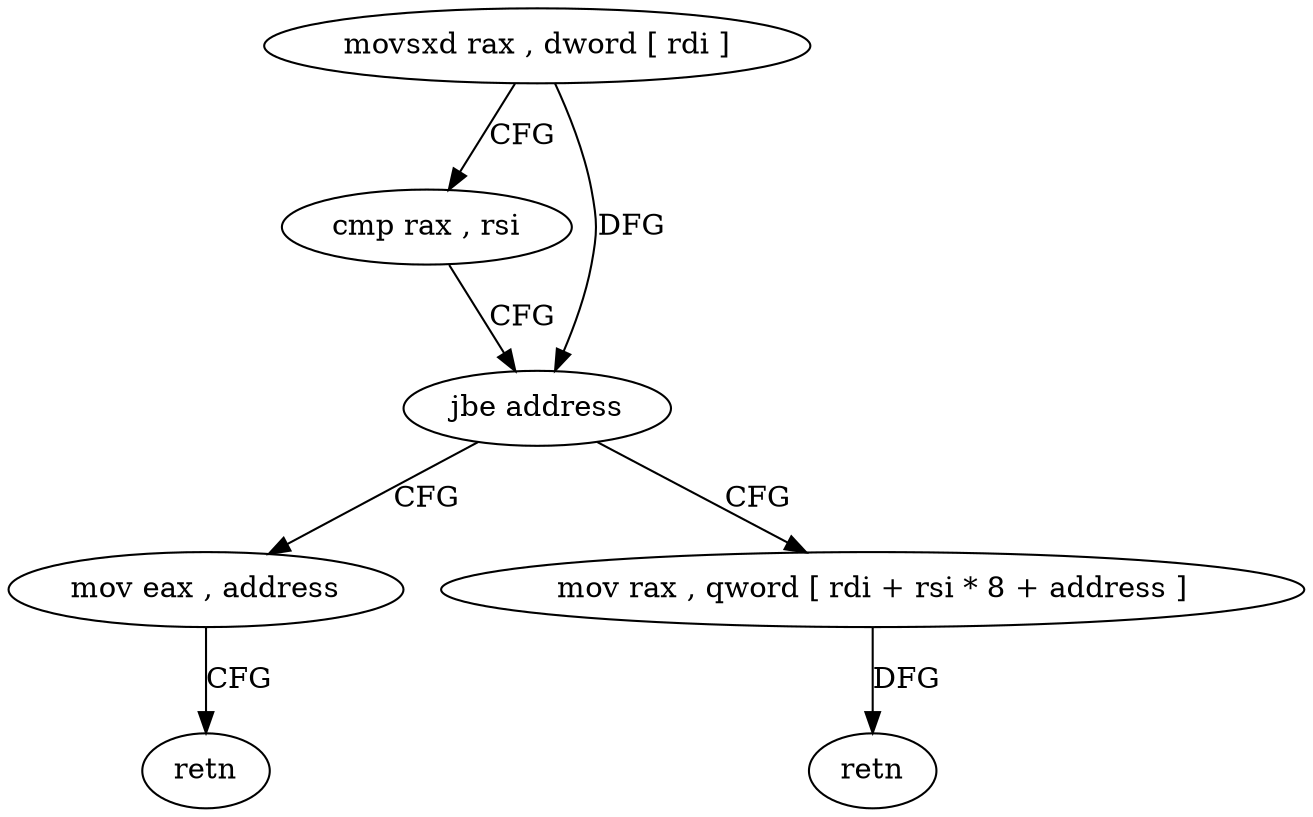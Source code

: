 digraph "func" {
"147589" [label = "movsxd rax , dword [ rdi ]" ]
"147592" [label = "cmp rax , rsi" ]
"147595" [label = "jbe address" ]
"147603" [label = "mov eax , address" ]
"147597" [label = "mov rax , qword [ rdi + rsi * 8 + address ]" ]
"147608" [label = "retn" ]
"147602" [label = "retn" ]
"147589" -> "147592" [ label = "CFG" ]
"147589" -> "147595" [ label = "DFG" ]
"147592" -> "147595" [ label = "CFG" ]
"147595" -> "147603" [ label = "CFG" ]
"147595" -> "147597" [ label = "CFG" ]
"147603" -> "147608" [ label = "CFG" ]
"147597" -> "147602" [ label = "DFG" ]
}
